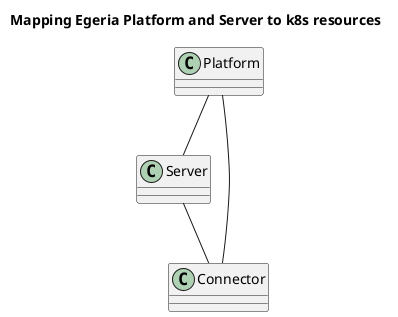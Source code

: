 @startuml
'https://plantuml.com/class-diagram

title Mapping Egeria Platform and Server to k8s resources

' Basic platform associations

Platform -- Server

' Server types
Server -- Connector








' Connectors
Platform -- Connector




' Notes








@enduml
